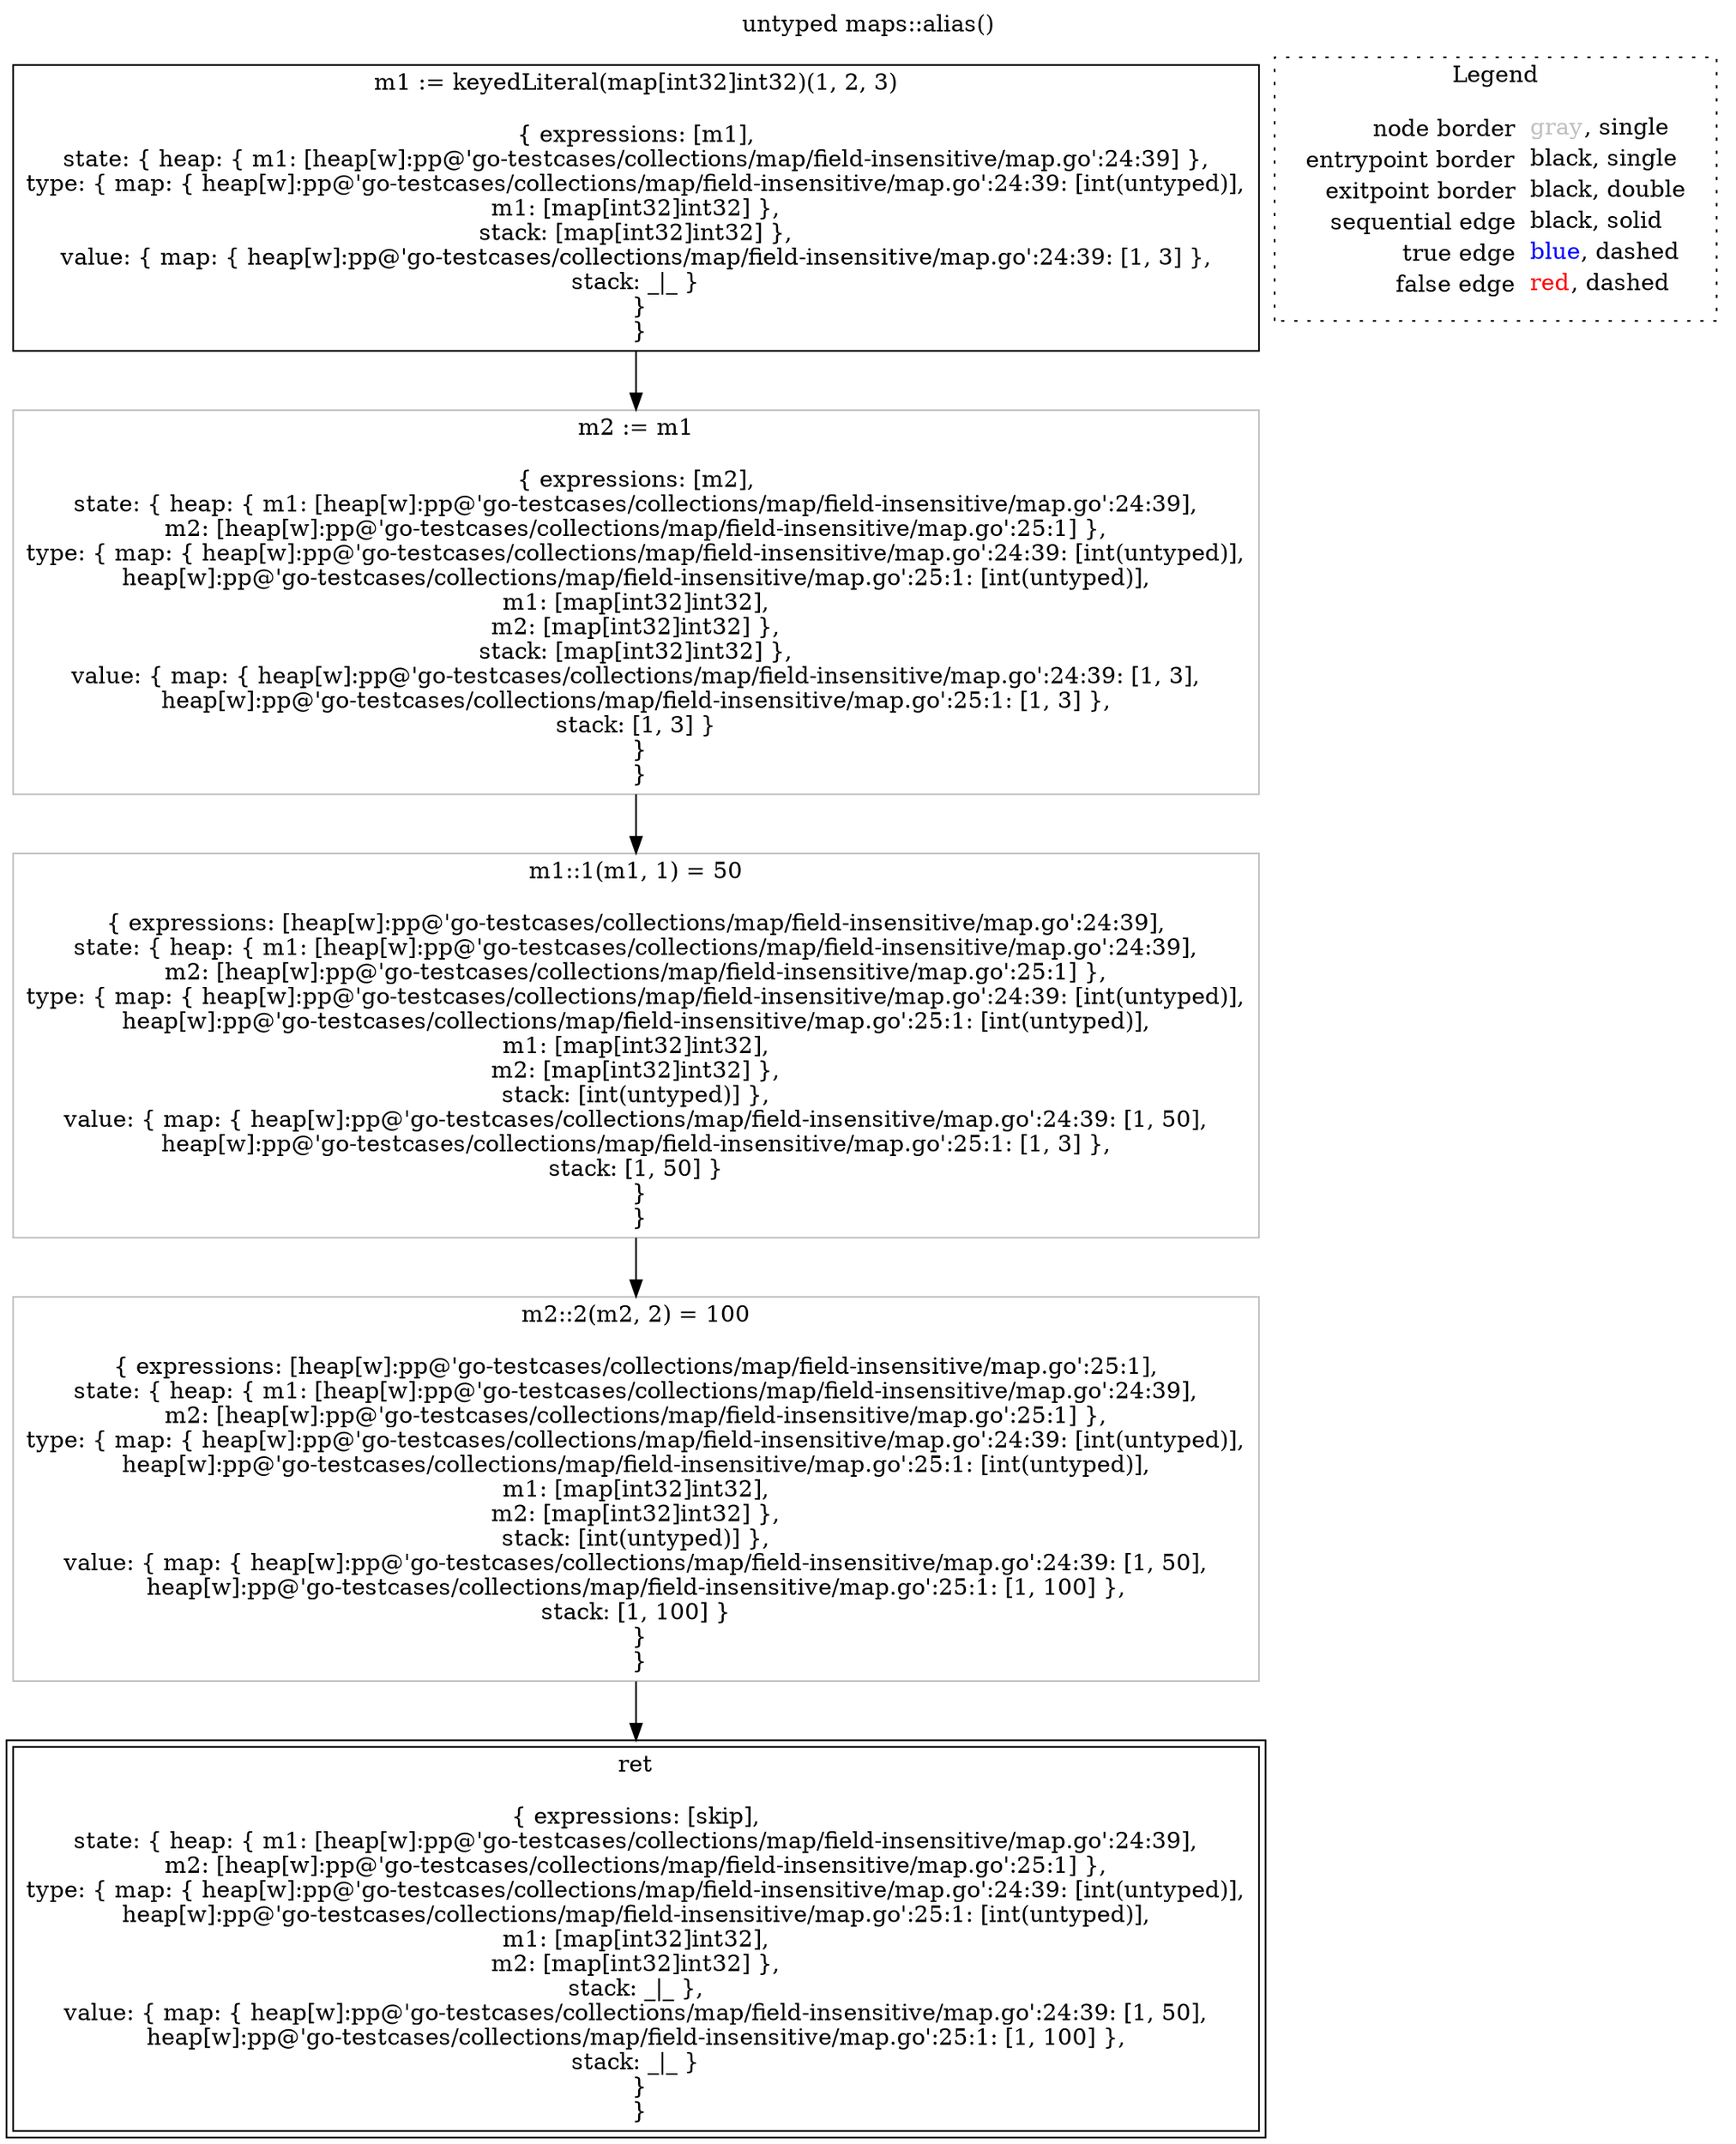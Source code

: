 digraph {
	labelloc="t";
	label="untyped maps::alias()";
	"node0" [shape="rect",color="black",label=<m1 := keyedLiteral(map[int32]int32)(1, 2, 3)<BR/><BR/>{ expressions: [m1],<BR/>state: { heap: { m1: [heap[w]:pp@'go-testcases/collections/map/field-insensitive/map.go':24:39] },<BR/>type: { map: { heap[w]:pp@'go-testcases/collections/map/field-insensitive/map.go':24:39: [int(untyped)],<BR/>m1: [map[int32]int32] },<BR/>stack: [map[int32]int32] },<BR/>value: { map: { heap[w]:pp@'go-testcases/collections/map/field-insensitive/map.go':24:39: [1, 3] },<BR/>stack: _|_ }<BR/> }<BR/> }<BR/>>];
	"node6" [shape="rect",color="gray",label=<m2 := m1<BR/><BR/>{ expressions: [m2],<BR/>state: { heap: { m1: [heap[w]:pp@'go-testcases/collections/map/field-insensitive/map.go':24:39],<BR/>m2: [heap[w]:pp@'go-testcases/collections/map/field-insensitive/map.go':25:1] },<BR/>type: { map: { heap[w]:pp@'go-testcases/collections/map/field-insensitive/map.go':24:39: [int(untyped)],<BR/>heap[w]:pp@'go-testcases/collections/map/field-insensitive/map.go':25:1: [int(untyped)],<BR/>m1: [map[int32]int32],<BR/>m2: [map[int32]int32] },<BR/>stack: [map[int32]int32] },<BR/>value: { map: { heap[w]:pp@'go-testcases/collections/map/field-insensitive/map.go':24:39: [1, 3],<BR/>heap[w]:pp@'go-testcases/collections/map/field-insensitive/map.go':25:1: [1, 3] },<BR/>stack: [1, 3] }<BR/> }<BR/> }<BR/>>];
	"node9" [shape="rect",color="gray",label=<m1::1(m1, 1) = 50<BR/><BR/>{ expressions: [heap[w]:pp@'go-testcases/collections/map/field-insensitive/map.go':24:39],<BR/>state: { heap: { m1: [heap[w]:pp@'go-testcases/collections/map/field-insensitive/map.go':24:39],<BR/>m2: [heap[w]:pp@'go-testcases/collections/map/field-insensitive/map.go':25:1] },<BR/>type: { map: { heap[w]:pp@'go-testcases/collections/map/field-insensitive/map.go':24:39: [int(untyped)],<BR/>heap[w]:pp@'go-testcases/collections/map/field-insensitive/map.go':25:1: [int(untyped)],<BR/>m1: [map[int32]int32],<BR/>m2: [map[int32]int32] },<BR/>stack: [int(untyped)] },<BR/>value: { map: { heap[w]:pp@'go-testcases/collections/map/field-insensitive/map.go':24:39: [1, 50],<BR/>heap[w]:pp@'go-testcases/collections/map/field-insensitive/map.go':25:1: [1, 3] },<BR/>stack: [1, 50] }<BR/> }<BR/> }<BR/>>];
	"node14" [shape="rect",color="gray",label=<m2::2(m2, 2) = 100<BR/><BR/>{ expressions: [heap[w]:pp@'go-testcases/collections/map/field-insensitive/map.go':25:1],<BR/>state: { heap: { m1: [heap[w]:pp@'go-testcases/collections/map/field-insensitive/map.go':24:39],<BR/>m2: [heap[w]:pp@'go-testcases/collections/map/field-insensitive/map.go':25:1] },<BR/>type: { map: { heap[w]:pp@'go-testcases/collections/map/field-insensitive/map.go':24:39: [int(untyped)],<BR/>heap[w]:pp@'go-testcases/collections/map/field-insensitive/map.go':25:1: [int(untyped)],<BR/>m1: [map[int32]int32],<BR/>m2: [map[int32]int32] },<BR/>stack: [int(untyped)] },<BR/>value: { map: { heap[w]:pp@'go-testcases/collections/map/field-insensitive/map.go':24:39: [1, 50],<BR/>heap[w]:pp@'go-testcases/collections/map/field-insensitive/map.go':25:1: [1, 100] },<BR/>stack: [1, 100] }<BR/> }<BR/> }<BR/>>];
	"node19" [shape="rect",color="black",peripheries="2",label=<ret<BR/><BR/>{ expressions: [skip],<BR/>state: { heap: { m1: [heap[w]:pp@'go-testcases/collections/map/field-insensitive/map.go':24:39],<BR/>m2: [heap[w]:pp@'go-testcases/collections/map/field-insensitive/map.go':25:1] },<BR/>type: { map: { heap[w]:pp@'go-testcases/collections/map/field-insensitive/map.go':24:39: [int(untyped)],<BR/>heap[w]:pp@'go-testcases/collections/map/field-insensitive/map.go':25:1: [int(untyped)],<BR/>m1: [map[int32]int32],<BR/>m2: [map[int32]int32] },<BR/>stack: _|_ },<BR/>value: { map: { heap[w]:pp@'go-testcases/collections/map/field-insensitive/map.go':24:39: [1, 50],<BR/>heap[w]:pp@'go-testcases/collections/map/field-insensitive/map.go':25:1: [1, 100] },<BR/>stack: _|_ }<BR/> }<BR/> }<BR/>>];
	"node0" -> "node6" [color="black"];
	"node6" -> "node9" [color="black"];
	"node9" -> "node14" [color="black"];
	"node14" -> "node19" [color="black"];
subgraph cluster_legend {
	label="Legend";
	style=dotted;
	node [shape=plaintext];
	"legend" [label=<<table border="0" cellpadding="2" cellspacing="0" cellborder="0"><tr><td align="right">node border&nbsp;</td><td align="left"><font color="gray">gray</font>, single</td></tr><tr><td align="right">entrypoint border&nbsp;</td><td align="left"><font color="black">black</font>, single</td></tr><tr><td align="right">exitpoint border&nbsp;</td><td align="left"><font color="black">black</font>, double</td></tr><tr><td align="right">sequential edge&nbsp;</td><td align="left"><font color="black">black</font>, solid</td></tr><tr><td align="right">true edge&nbsp;</td><td align="left"><font color="blue">blue</font>, dashed</td></tr><tr><td align="right">false edge&nbsp;</td><td align="left"><font color="red">red</font>, dashed</td></tr></table>>];
}

}
